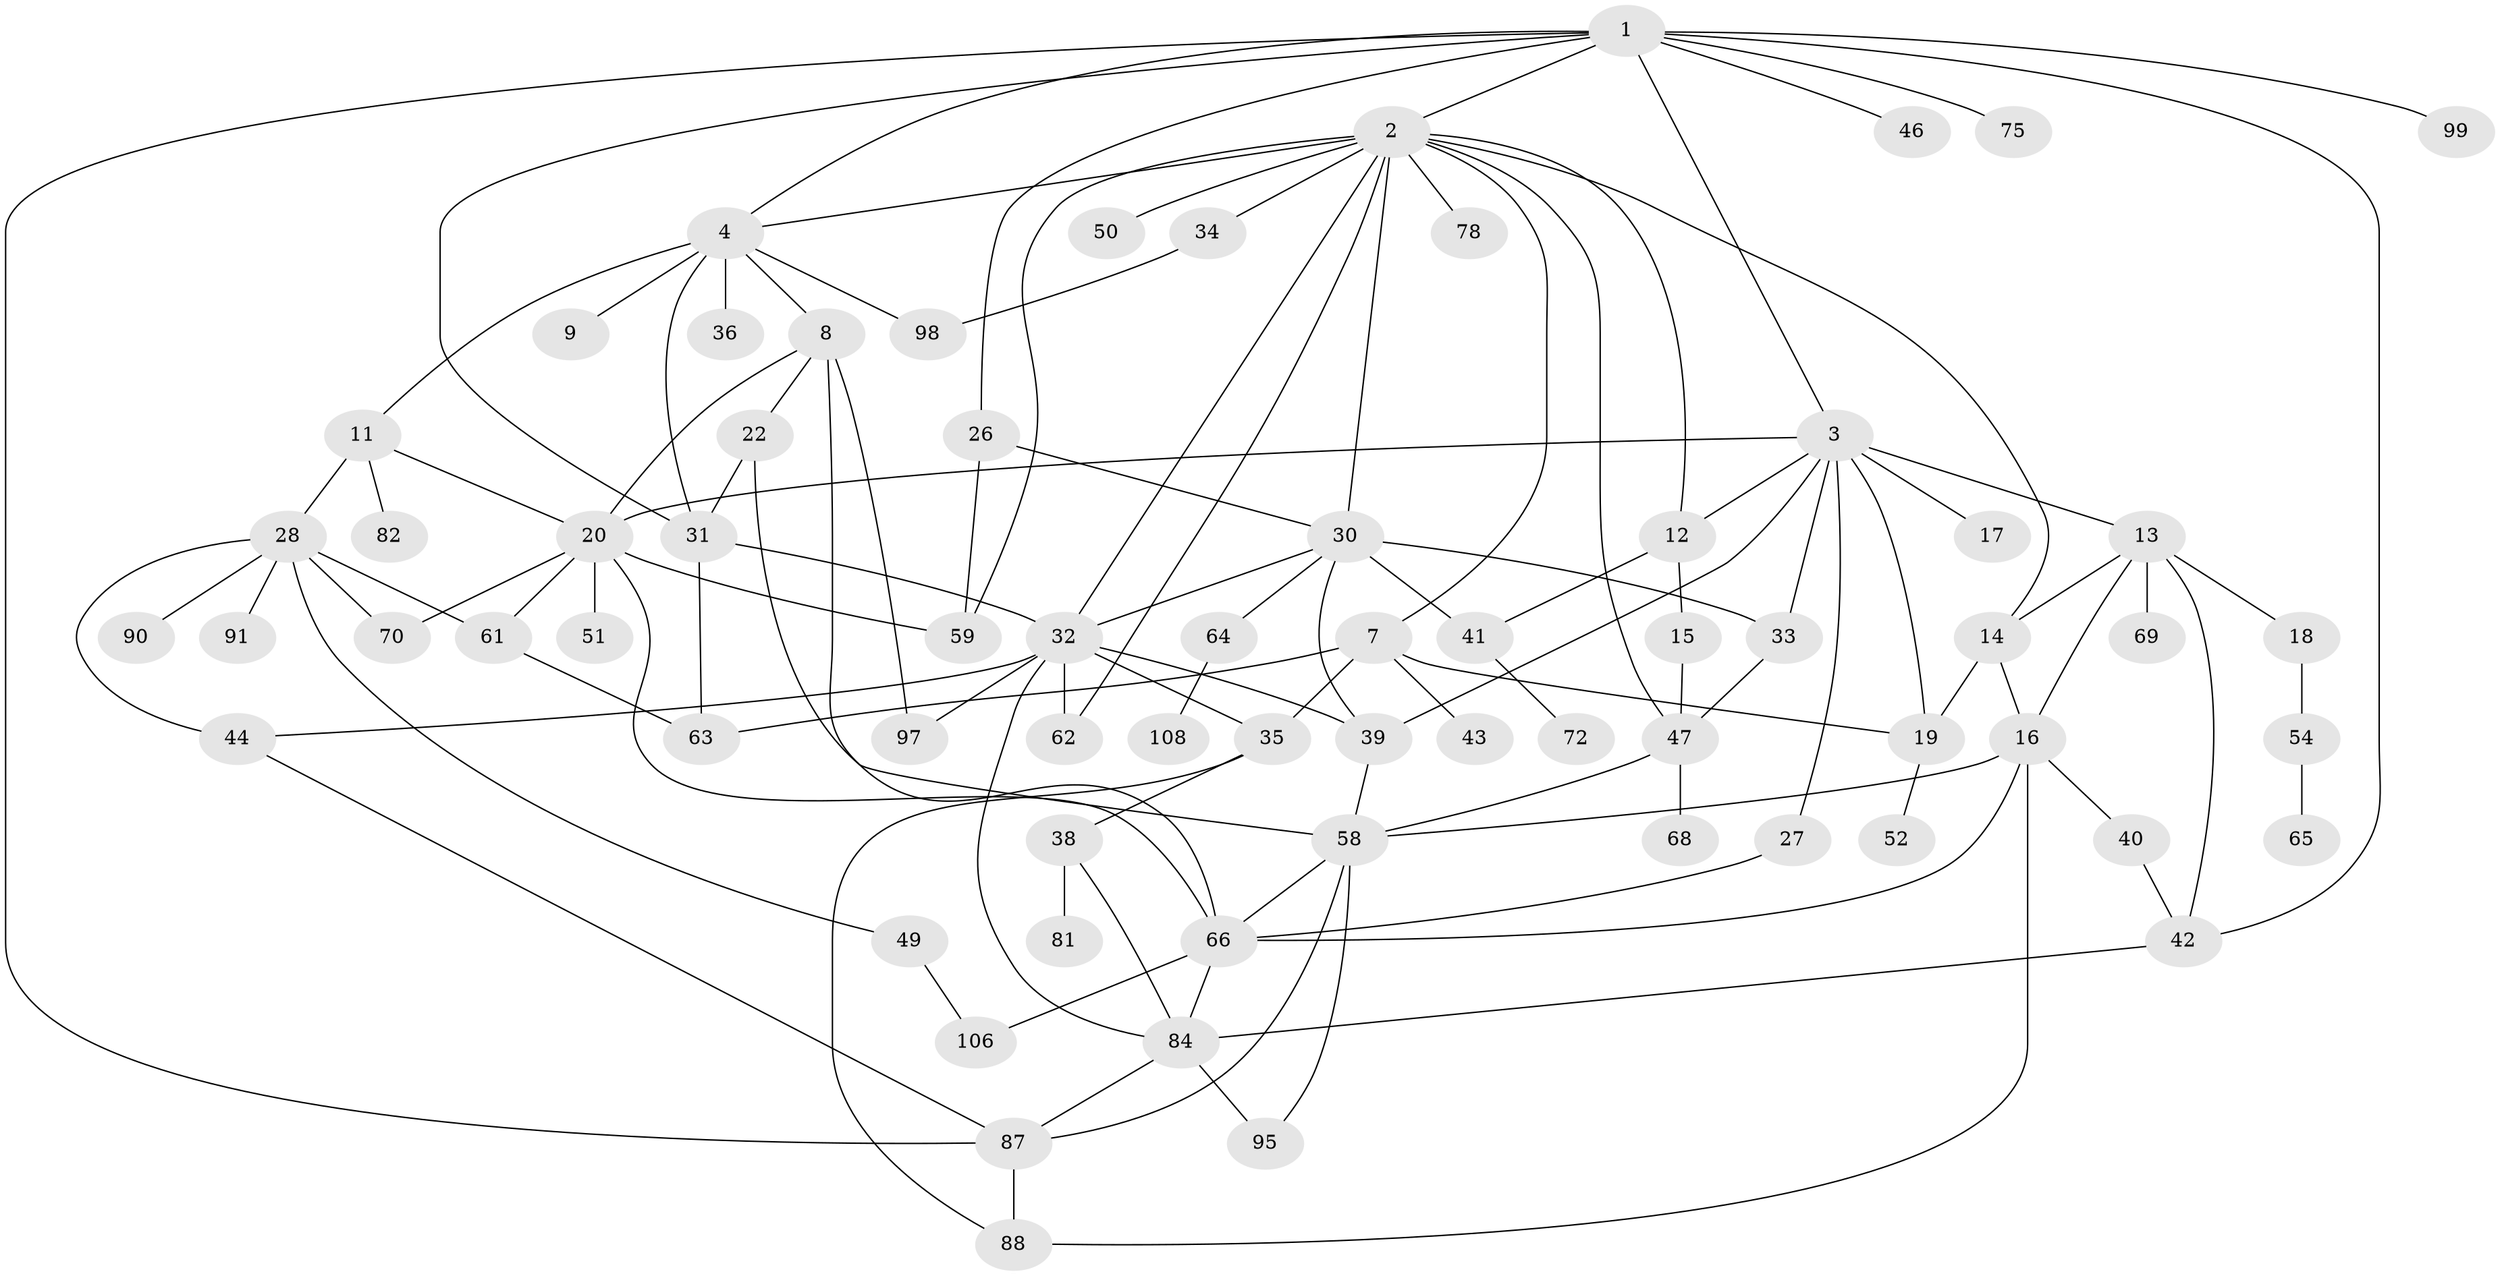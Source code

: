 // original degree distribution, {4: 0.1111111111111111, 9: 0.009259259259259259, 6: 0.08333333333333333, 7: 0.009259259259259259, 5: 0.07407407407407407, 3: 0.2222222222222222, 1: 0.2222222222222222, 2: 0.25925925925925924, 8: 0.009259259259259259}
// Generated by graph-tools (version 1.1) at 2025/10/02/27/25 16:10:54]
// undirected, 69 vertices, 117 edges
graph export_dot {
graph [start="1"]
  node [color=gray90,style=filled];
  1 [super="+21"];
  2 [super="+29"];
  3 [super="+5"];
  4 [super="+6"];
  7 [super="+53"];
  8 [super="+10"];
  9;
  11 [super="+56"];
  12 [super="+77"];
  13;
  14 [super="+25"];
  15;
  16 [super="+76"];
  17;
  18;
  19 [super="+24"];
  20 [super="+23"];
  22 [super="+37"];
  26 [super="+55"];
  27 [super="+107"];
  28 [super="+48"];
  30 [super="+79"];
  31 [super="+67"];
  32 [super="+103"];
  33;
  34 [super="+60"];
  35 [super="+86"];
  36 [super="+57"];
  38 [super="+83"];
  39 [super="+45"];
  40;
  41;
  42 [super="+102"];
  43;
  44;
  46;
  47 [super="+85"];
  49 [super="+105"];
  50;
  51;
  52 [super="+93"];
  54 [super="+80"];
  58 [super="+104"];
  59;
  61;
  62;
  63 [super="+74"];
  64 [super="+73"];
  65 [super="+71"];
  66 [super="+101"];
  68;
  69;
  70;
  72 [super="+100"];
  75;
  78;
  81;
  82;
  84 [super="+89"];
  87 [super="+96"];
  88 [super="+94"];
  90 [super="+92"];
  91;
  95;
  97;
  98;
  99;
  106;
  108;
  1 -- 2;
  1 -- 3;
  1 -- 75;
  1 -- 99;
  1 -- 4;
  1 -- 42;
  1 -- 46;
  1 -- 26;
  1 -- 31;
  1 -- 87;
  2 -- 4;
  2 -- 7;
  2 -- 12;
  2 -- 32;
  2 -- 34;
  2 -- 78;
  2 -- 47;
  2 -- 50;
  2 -- 30;
  2 -- 62;
  2 -- 59;
  2 -- 14;
  3 -- 39;
  3 -- 33;
  3 -- 17;
  3 -- 19;
  3 -- 20;
  3 -- 27;
  3 -- 12;
  3 -- 13;
  4 -- 31 [weight=2];
  4 -- 36;
  4 -- 98;
  4 -- 8;
  4 -- 9;
  4 -- 11;
  7 -- 19;
  7 -- 35;
  7 -- 43;
  7 -- 63;
  8 -- 66;
  8 -- 97;
  8 -- 20;
  8 -- 22;
  11 -- 28;
  11 -- 82;
  11 -- 20;
  12 -- 15;
  12 -- 41;
  13 -- 14;
  13 -- 16;
  13 -- 18;
  13 -- 42;
  13 -- 69;
  14 -- 19;
  14 -- 16;
  15 -- 47;
  16 -- 40;
  16 -- 88;
  16 -- 66;
  16 -- 58;
  18 -- 54;
  19 -- 52;
  20 -- 51;
  20 -- 66;
  20 -- 70;
  20 -- 59;
  20 -- 61;
  22 -- 58;
  22 -- 31;
  26 -- 59;
  26 -- 30;
  27 -- 66;
  28 -- 44;
  28 -- 61;
  28 -- 90;
  28 -- 70;
  28 -- 49;
  28 -- 91;
  30 -- 33;
  30 -- 64;
  30 -- 41;
  30 -- 32;
  30 -- 39;
  31 -- 32;
  31 -- 63;
  32 -- 39;
  32 -- 62;
  32 -- 97;
  32 -- 44;
  32 -- 35;
  32 -- 84;
  33 -- 47;
  34 -- 98;
  35 -- 38;
  35 -- 88;
  38 -- 81;
  38 -- 84;
  39 -- 58;
  40 -- 42;
  41 -- 72;
  42 -- 84;
  44 -- 87;
  47 -- 68;
  47 -- 58;
  49 -- 106;
  54 -- 65 [weight=2];
  58 -- 95;
  58 -- 87;
  58 -- 66;
  61 -- 63;
  64 -- 108;
  66 -- 84;
  66 -- 106;
  84 -- 95;
  84 -- 87;
  87 -- 88 [weight=2];
}
